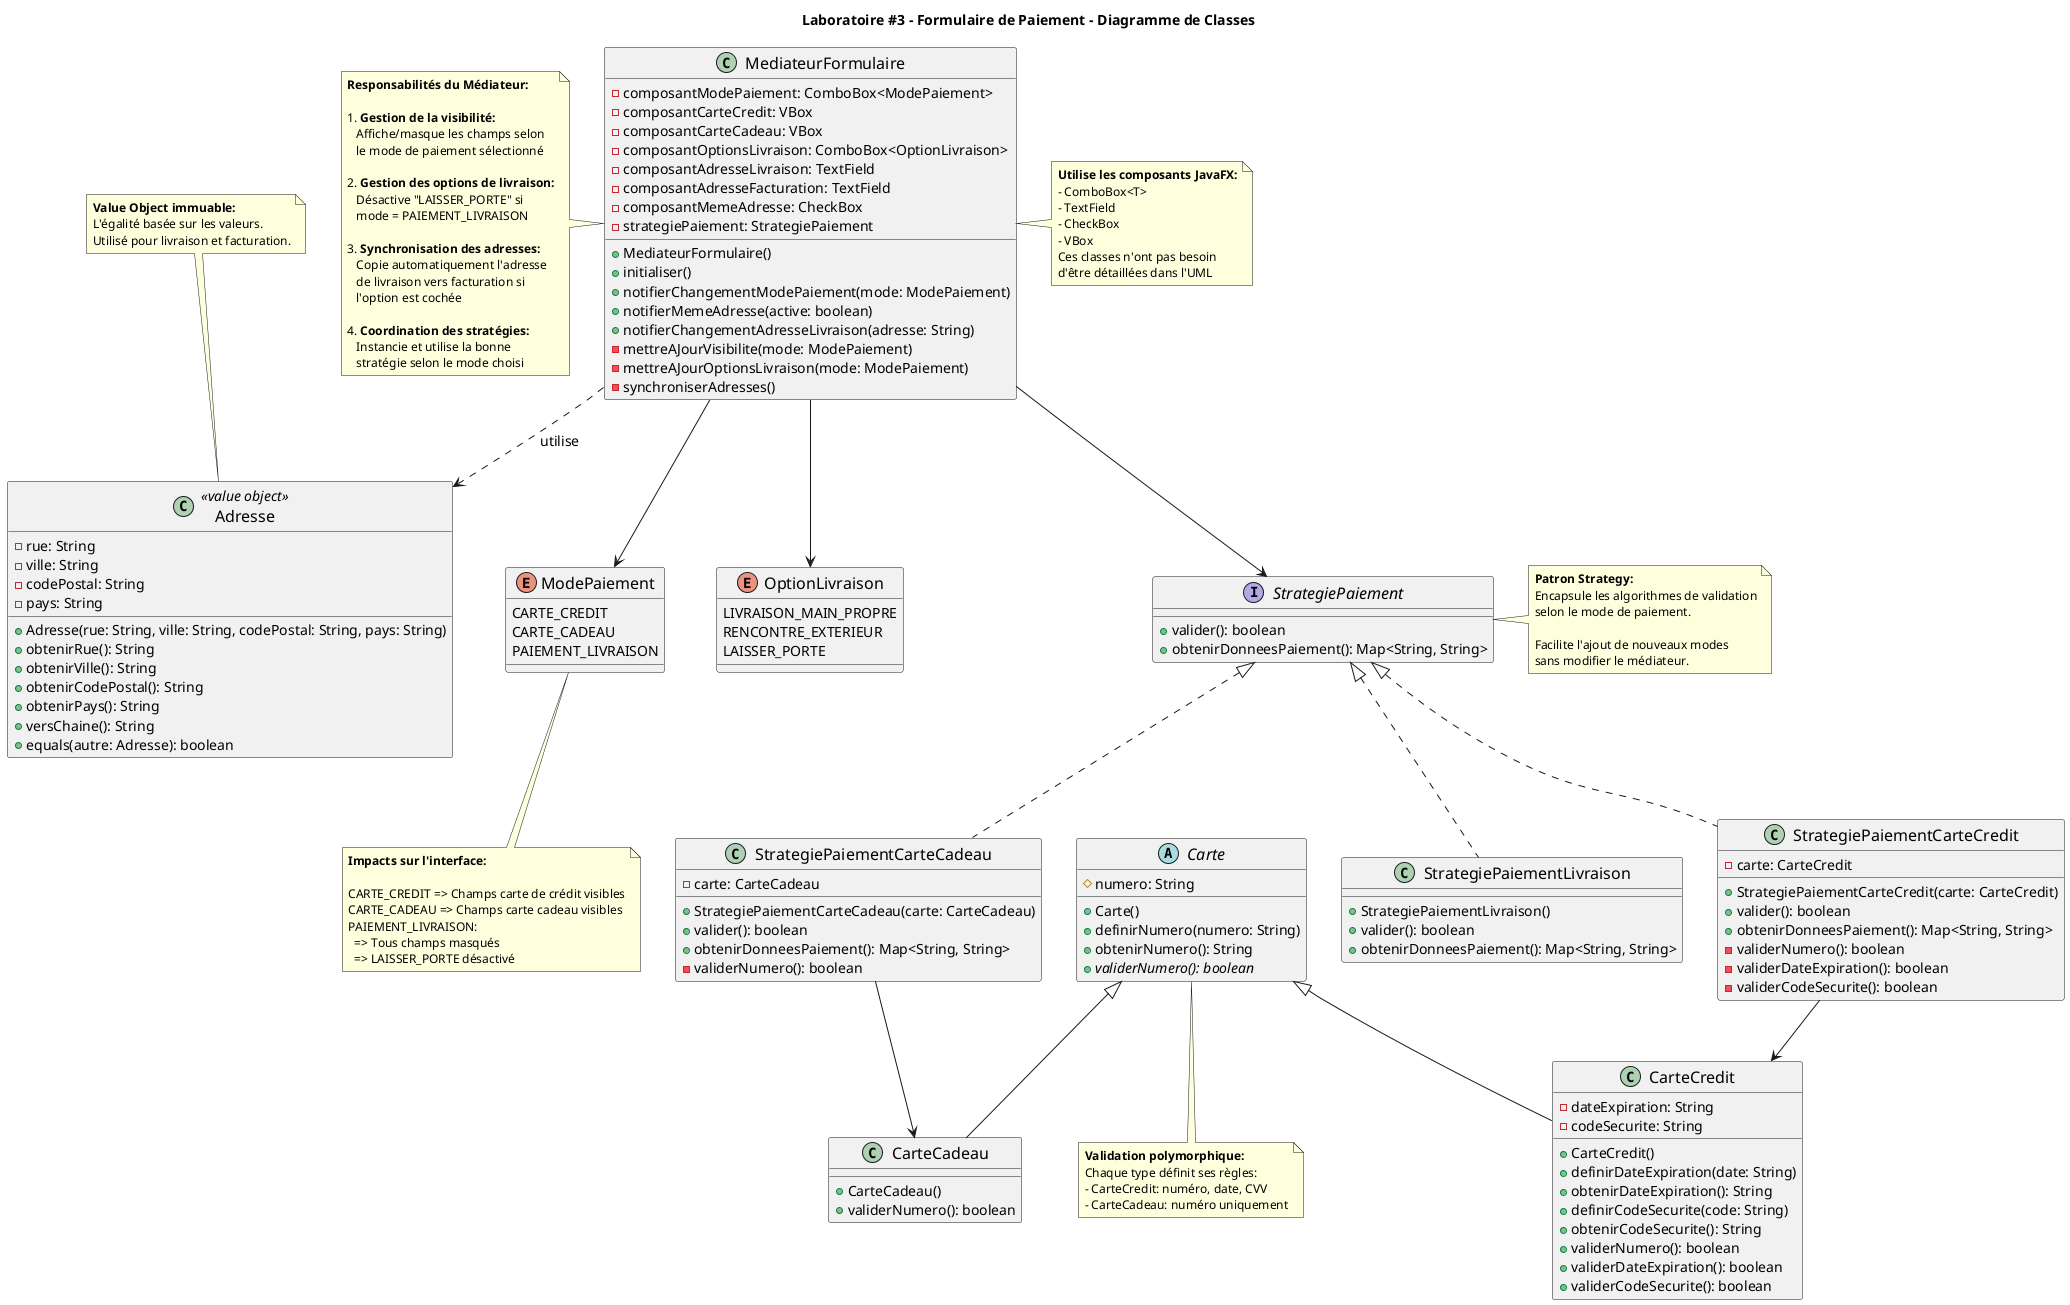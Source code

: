 @startuml FormulairePaiement
' skinparam classAttributeIconSize 0
' left to right direction
' skinparam linetype ortho
skinparam defaultFontSize 14
skinparam classFontSize 16
skinparam noteFontSize 12

title Laboratoire #3 - Formulaire de Paiement - Diagramme de Classes

' Classe principale - Patron Médiateur
class MediateurFormulaire {
    - composantModePaiement: ComboBox<ModePaiement>
    - composantCarteCredit: VBox
    - composantCarteCadeau: VBox
    - composantOptionsLivraison: ComboBox<OptionLivraison>
    - composantAdresseLivraison: TextField
    - composantAdresseFacturation: TextField
    - composantMemeAdresse: CheckBox
    - strategiePaiement: StrategiePaiement
    + MediateurFormulaire()
    + initialiser()
    + notifierChangementModePaiement(mode: ModePaiement)
    + notifierMemeAdresse(active: boolean)
    + notifierChangementAdresseLivraison(adresse: String)
    - mettreAJourVisibilite(mode: ModePaiement)
    - mettreAJourOptionsLivraison(mode: ModePaiement)
    - synchroniserAdresses()
}

' Patron Strategy pour les modes de paiement
interface StrategiePaiement {
    + valider(): boolean
    + obtenirDonneesPaiement(): Map<String, String>
}

class StrategiePaiementCarteCredit implements StrategiePaiement {
    - carte: CarteCredit
    + StrategiePaiementCarteCredit(carte: CarteCredit)
    + valider(): boolean
    + obtenirDonneesPaiement(): Map<String, String>
    - validerNumero(): boolean
    - validerDateExpiration(): boolean
    - validerCodeSecurite(): boolean
}

class StrategiePaiementCarteCadeau implements StrategiePaiement {
    - carte: CarteCadeau
    + StrategiePaiementCarteCadeau(carte: CarteCadeau)
    + valider(): boolean
    + obtenirDonneesPaiement(): Map<String, String>
    - validerNumero(): boolean
}

class StrategiePaiementLivraison implements StrategiePaiement {
    + StrategiePaiementLivraison()
    + valider(): boolean
    + obtenirDonneesPaiement(): Map<String, String>
}

' Hiérarchie des Cartes
abstract class Carte {
    # numero: String
    + Carte()
    + definirNumero(numero: String)
    + obtenirNumero(): String
    + {abstract} validerNumero(): boolean
}

class CarteCredit extends Carte {
    - dateExpiration: String
    - codeSecurite: String
    + CarteCredit()
    + definirDateExpiration(date: String)
    + obtenirDateExpiration(): String
    + definirCodeSecurite(code: String)
    + obtenirCodeSecurite(): String
    + validerNumero(): boolean
    + validerDateExpiration(): boolean
    + validerCodeSecurite(): boolean
}

class CarteCadeau extends Carte {
    + CarteCadeau()
    + validerNumero(): boolean
}

' Patron Value Object pour l'adresse
class Adresse <<value object>> {
    - rue: String
    - ville: String
    - codePostal: String
    - pays: String
    + Adresse(rue: String, ville: String, codePostal: String, pays: String)
    + obtenirRue(): String
    + obtenirVille(): String
    + obtenirCodePostal(): String
    + obtenirPays(): String
    + versChaine(): String
    + equals(autre: Adresse): boolean
}

' Énumérations
enum ModePaiement {
    CARTE_CREDIT
    CARTE_CADEAU
    PAIEMENT_LIVRAISON
}

enum OptionLivraison {
    LIVRAISON_MAIN_PROPRE
    RENCONTRE_EXTERIEUR
    LAISSER_PORTE
}

' Relations Patron Strategy
MediateurFormulaire --> StrategiePaiement
StrategiePaiementCarteCredit --> CarteCredit
StrategiePaiementCarteCadeau --> CarteCadeau

' Relations Value Object
MediateurFormulaire ..> Adresse : utilise

' Relations Énumérations
MediateurFormulaire --> ModePaiement
MediateurFormulaire --> OptionLivraison

note right of MediateurFormulaire
  <b>Utilise les composants JavaFX:</b>
  - ComboBox<T>
  - TextField
  - CheckBox
  - VBox
  Ces classes n'ont pas besoin
  d'être détaillées dans l'UML
end note

note left of MediateurFormulaire
  <b>Responsabilités du Médiateur:</b>

  1. <b>Gestion de la visibilité:</b>
     Affiche/masque les champs selon
     le mode de paiement sélectionné

  2. <b>Gestion des options de livraison:</b>
     Désactive "LAISSER_PORTE" si
     mode = PAIEMENT_LIVRAISON

  3. <b>Synchronisation des adresses:</b>
     Copie automatiquement l'adresse
     de livraison vers facturation si
     l'option est cochée

  4. <b>Coordination des stratégies:</b>
     Instancie et utilise la bonne
     stratégie selon le mode choisi
end note

note right of StrategiePaiement
  <b>Patron Strategy:</b>
  Encapsule les algorithmes de validation
  selon le mode de paiement.

  Facilite l'ajout de nouveaux modes
  sans modifier le médiateur.
end note

note top of Adresse
  <b>Value Object immuable:</b>
  L'égalité basée sur les valeurs.
  Utilisé pour livraison et facturation.
end note

note bottom of Carte
  <b>Validation polymorphique:</b>
  Chaque type définit ses règles:
  - CarteCredit: numéro, date, CVV
  - CarteCadeau: numéro uniquement
end note

note bottom of ModePaiement
  <b>Impacts sur l'interface:</b>

  CARTE_CREDIT => Champs carte de crédit visibles
  CARTE_CADEAU => Champs carte cadeau visibles
  PAIEMENT_LIVRAISON:
    => Tous champs masqués
    => LAISSER_PORTE désactivé
end note

@enduml
